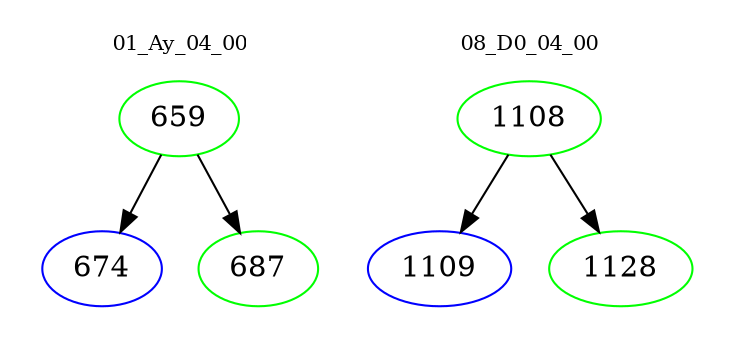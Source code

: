 digraph{
subgraph cluster_0 {
color = white
label = "01_Ay_04_00";
fontsize=10;
T0_659 [label="659", color="green"]
T0_659 -> T0_674 [color="black"]
T0_674 [label="674", color="blue"]
T0_659 -> T0_687 [color="black"]
T0_687 [label="687", color="green"]
}
subgraph cluster_1 {
color = white
label = "08_D0_04_00";
fontsize=10;
T1_1108 [label="1108", color="green"]
T1_1108 -> T1_1109 [color="black"]
T1_1109 [label="1109", color="blue"]
T1_1108 -> T1_1128 [color="black"]
T1_1128 [label="1128", color="green"]
}
}
